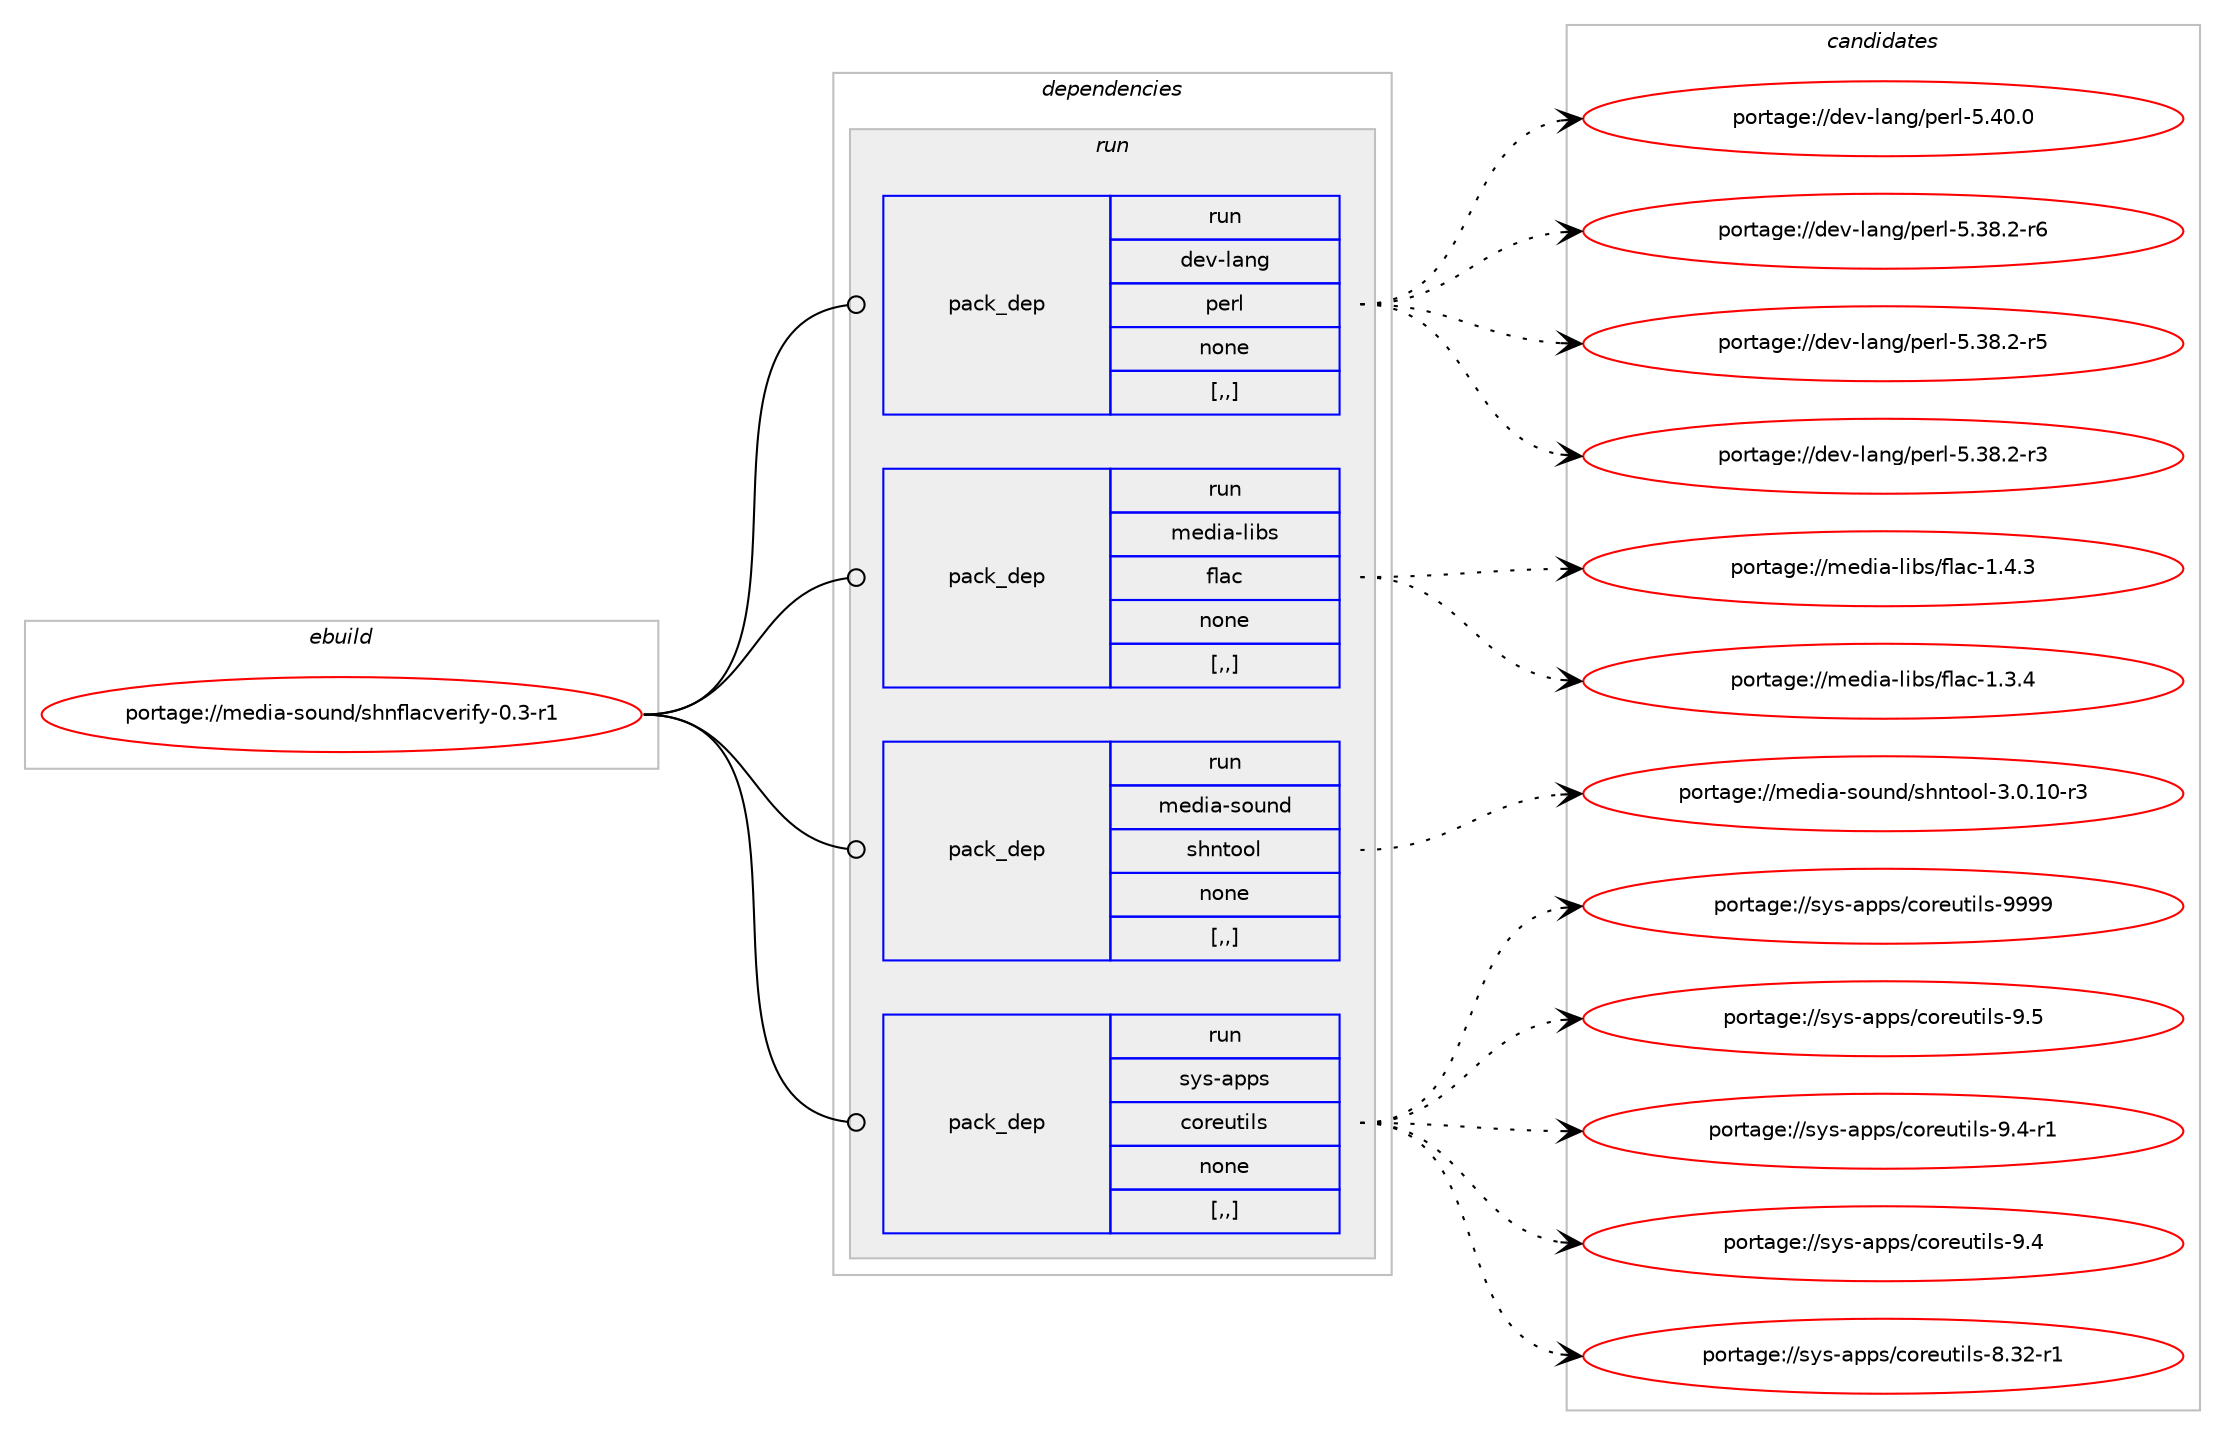 digraph prolog {

# *************
# Graph options
# *************

newrank=true;
concentrate=true;
compound=true;
graph [rankdir=LR,fontname=Helvetica,fontsize=10,ranksep=1.5];#, ranksep=2.5, nodesep=0.2];
edge  [arrowhead=vee];
node  [fontname=Helvetica,fontsize=10];

# **********
# The ebuild
# **********

subgraph cluster_leftcol {
color=gray;
label=<<i>ebuild</i>>;
id [label="portage://media-sound/shnflacverify-0.3-r1", color=red, width=4, href="../media-sound/shnflacverify-0.3-r1.svg"];
}

# ****************
# The dependencies
# ****************

subgraph cluster_midcol {
color=gray;
label=<<i>dependencies</i>>;
subgraph cluster_compile {
fillcolor="#eeeeee";
style=filled;
label=<<i>compile</i>>;
}
subgraph cluster_compileandrun {
fillcolor="#eeeeee";
style=filled;
label=<<i>compile and run</i>>;
}
subgraph cluster_run {
fillcolor="#eeeeee";
style=filled;
label=<<i>run</i>>;
subgraph pack610167 {
dependency831503 [label=<<TABLE BORDER="0" CELLBORDER="1" CELLSPACING="0" CELLPADDING="4" WIDTH="220"><TR><TD ROWSPAN="6" CELLPADDING="30">pack_dep</TD></TR><TR><TD WIDTH="110">run</TD></TR><TR><TD>dev-lang</TD></TR><TR><TD>perl</TD></TR><TR><TD>none</TD></TR><TR><TD>[,,]</TD></TR></TABLE>>, shape=none, color=blue];
}
id:e -> dependency831503:w [weight=20,style="solid",arrowhead="odot"];
subgraph pack610168 {
dependency831504 [label=<<TABLE BORDER="0" CELLBORDER="1" CELLSPACING="0" CELLPADDING="4" WIDTH="220"><TR><TD ROWSPAN="6" CELLPADDING="30">pack_dep</TD></TR><TR><TD WIDTH="110">run</TD></TR><TR><TD>media-libs</TD></TR><TR><TD>flac</TD></TR><TR><TD>none</TD></TR><TR><TD>[,,]</TD></TR></TABLE>>, shape=none, color=blue];
}
id:e -> dependency831504:w [weight=20,style="solid",arrowhead="odot"];
subgraph pack610169 {
dependency831505 [label=<<TABLE BORDER="0" CELLBORDER="1" CELLSPACING="0" CELLPADDING="4" WIDTH="220"><TR><TD ROWSPAN="6" CELLPADDING="30">pack_dep</TD></TR><TR><TD WIDTH="110">run</TD></TR><TR><TD>media-sound</TD></TR><TR><TD>shntool</TD></TR><TR><TD>none</TD></TR><TR><TD>[,,]</TD></TR></TABLE>>, shape=none, color=blue];
}
id:e -> dependency831505:w [weight=20,style="solid",arrowhead="odot"];
subgraph pack610170 {
dependency831506 [label=<<TABLE BORDER="0" CELLBORDER="1" CELLSPACING="0" CELLPADDING="4" WIDTH="220"><TR><TD ROWSPAN="6" CELLPADDING="30">pack_dep</TD></TR><TR><TD WIDTH="110">run</TD></TR><TR><TD>sys-apps</TD></TR><TR><TD>coreutils</TD></TR><TR><TD>none</TD></TR><TR><TD>[,,]</TD></TR></TABLE>>, shape=none, color=blue];
}
id:e -> dependency831506:w [weight=20,style="solid",arrowhead="odot"];
}
}

# **************
# The candidates
# **************

subgraph cluster_choices {
rank=same;
color=gray;
label=<<i>candidates</i>>;

subgraph choice610167 {
color=black;
nodesep=1;
choice10010111845108971101034711210111410845534652484648 [label="portage://dev-lang/perl-5.40.0", color=red, width=4,href="../dev-lang/perl-5.40.0.svg"];
choice100101118451089711010347112101114108455346515646504511454 [label="portage://dev-lang/perl-5.38.2-r6", color=red, width=4,href="../dev-lang/perl-5.38.2-r6.svg"];
choice100101118451089711010347112101114108455346515646504511453 [label="portage://dev-lang/perl-5.38.2-r5", color=red, width=4,href="../dev-lang/perl-5.38.2-r5.svg"];
choice100101118451089711010347112101114108455346515646504511451 [label="portage://dev-lang/perl-5.38.2-r3", color=red, width=4,href="../dev-lang/perl-5.38.2-r3.svg"];
dependency831503:e -> choice10010111845108971101034711210111410845534652484648:w [style=dotted,weight="100"];
dependency831503:e -> choice100101118451089711010347112101114108455346515646504511454:w [style=dotted,weight="100"];
dependency831503:e -> choice100101118451089711010347112101114108455346515646504511453:w [style=dotted,weight="100"];
dependency831503:e -> choice100101118451089711010347112101114108455346515646504511451:w [style=dotted,weight="100"];
}
subgraph choice610168 {
color=black;
nodesep=1;
choice109101100105974510810598115471021089799454946524651 [label="portage://media-libs/flac-1.4.3", color=red, width=4,href="../media-libs/flac-1.4.3.svg"];
choice109101100105974510810598115471021089799454946514652 [label="portage://media-libs/flac-1.3.4", color=red, width=4,href="../media-libs/flac-1.3.4.svg"];
dependency831504:e -> choice109101100105974510810598115471021089799454946524651:w [style=dotted,weight="100"];
dependency831504:e -> choice109101100105974510810598115471021089799454946514652:w [style=dotted,weight="100"];
}
subgraph choice610169 {
color=black;
nodesep=1;
choice109101100105974511511111711010047115104110116111111108455146484649484511451 [label="portage://media-sound/shntool-3.0.10-r3", color=red, width=4,href="../media-sound/shntool-3.0.10-r3.svg"];
dependency831505:e -> choice109101100105974511511111711010047115104110116111111108455146484649484511451:w [style=dotted,weight="100"];
}
subgraph choice610170 {
color=black;
nodesep=1;
choice115121115459711211211547991111141011171161051081154557575757 [label="portage://sys-apps/coreutils-9999", color=red, width=4,href="../sys-apps/coreutils-9999.svg"];
choice1151211154597112112115479911111410111711610510811545574653 [label="portage://sys-apps/coreutils-9.5", color=red, width=4,href="../sys-apps/coreutils-9.5.svg"];
choice11512111545971121121154799111114101117116105108115455746524511449 [label="portage://sys-apps/coreutils-9.4-r1", color=red, width=4,href="../sys-apps/coreutils-9.4-r1.svg"];
choice1151211154597112112115479911111410111711610510811545574652 [label="portage://sys-apps/coreutils-9.4", color=red, width=4,href="../sys-apps/coreutils-9.4.svg"];
choice1151211154597112112115479911111410111711610510811545564651504511449 [label="portage://sys-apps/coreutils-8.32-r1", color=red, width=4,href="../sys-apps/coreutils-8.32-r1.svg"];
dependency831506:e -> choice115121115459711211211547991111141011171161051081154557575757:w [style=dotted,weight="100"];
dependency831506:e -> choice1151211154597112112115479911111410111711610510811545574653:w [style=dotted,weight="100"];
dependency831506:e -> choice11512111545971121121154799111114101117116105108115455746524511449:w [style=dotted,weight="100"];
dependency831506:e -> choice1151211154597112112115479911111410111711610510811545574652:w [style=dotted,weight="100"];
dependency831506:e -> choice1151211154597112112115479911111410111711610510811545564651504511449:w [style=dotted,weight="100"];
}
}

}
